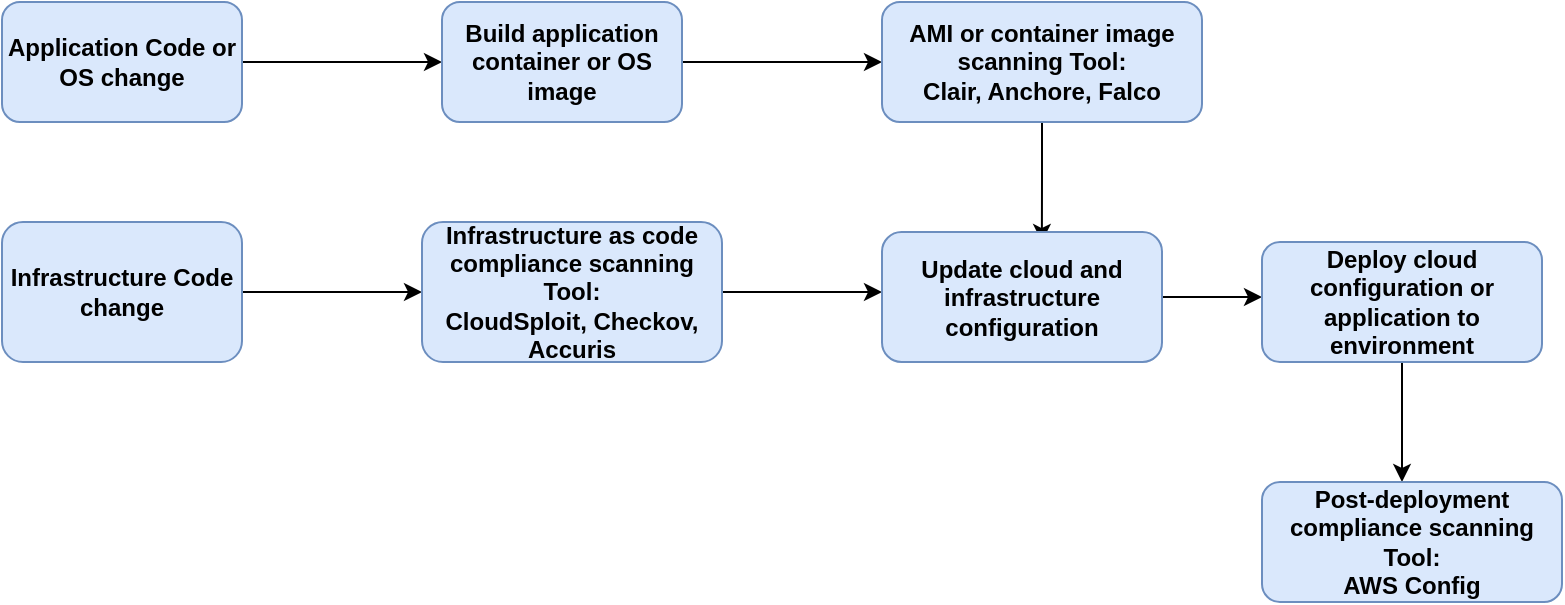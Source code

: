 <mxfile version="20.7.4" type="device"><diagram id="zEbN4-Rg4vTHX_CmsOqr" name="Page-1"><mxGraphModel dx="1036" dy="606" grid="0" gridSize="10" guides="1" tooltips="1" connect="1" arrows="1" fold="1" page="1" pageScale="1" pageWidth="1169" pageHeight="827" math="0" shadow="0"><root><mxCell id="0"/><mxCell id="1" parent="0"/><mxCell id="VbPPSouEJCJ-Ig3UyvVl-9" value="" style="edgeStyle=orthogonalEdgeStyle;rounded=0;orthogonalLoop=1;jettySize=auto;html=1;" edge="1" parent="1" source="VbPPSouEJCJ-Ig3UyvVl-1" target="VbPPSouEJCJ-Ig3UyvVl-3"><mxGeometry relative="1" as="geometry"/></mxCell><mxCell id="VbPPSouEJCJ-Ig3UyvVl-1" value="&lt;b&gt;Application Code or OS change&lt;/b&gt;" style="rounded=1;whiteSpace=wrap;html=1;fillColor=#dae8fc;strokeColor=#6c8ebf;" vertex="1" parent="1"><mxGeometry x="120" y="120" width="120" height="60" as="geometry"/></mxCell><mxCell id="VbPPSouEJCJ-Ig3UyvVl-15" value="" style="edgeStyle=orthogonalEdgeStyle;rounded=0;orthogonalLoop=1;jettySize=auto;html=1;" edge="1" parent="1" source="VbPPSouEJCJ-Ig3UyvVl-2" target="VbPPSouEJCJ-Ig3UyvVl-4"><mxGeometry relative="1" as="geometry"/></mxCell><mxCell id="VbPPSouEJCJ-Ig3UyvVl-2" value="&lt;b&gt;Infrastructure Code change&lt;/b&gt;" style="rounded=1;whiteSpace=wrap;html=1;fillColor=#dae8fc;strokeColor=#6c8ebf;" vertex="1" parent="1"><mxGeometry x="120" y="230" width="120" height="70" as="geometry"/></mxCell><mxCell id="VbPPSouEJCJ-Ig3UyvVl-11" value="" style="edgeStyle=orthogonalEdgeStyle;rounded=0;orthogonalLoop=1;jettySize=auto;html=1;" edge="1" parent="1" source="VbPPSouEJCJ-Ig3UyvVl-3" target="VbPPSouEJCJ-Ig3UyvVl-5"><mxGeometry relative="1" as="geometry"/></mxCell><mxCell id="VbPPSouEJCJ-Ig3UyvVl-3" value="&lt;b&gt;Build application container or OS image&lt;/b&gt;" style="rounded=1;whiteSpace=wrap;html=1;fillColor=#dae8fc;strokeColor=#6c8ebf;" vertex="1" parent="1"><mxGeometry x="340" y="120" width="120" height="60" as="geometry"/></mxCell><mxCell id="VbPPSouEJCJ-Ig3UyvVl-18" style="edgeStyle=orthogonalEdgeStyle;rounded=0;orthogonalLoop=1;jettySize=auto;html=1;" edge="1" parent="1" source="VbPPSouEJCJ-Ig3UyvVl-4"><mxGeometry relative="1" as="geometry"><mxPoint x="560" y="265" as="targetPoint"/></mxGeometry></mxCell><mxCell id="VbPPSouEJCJ-Ig3UyvVl-4" value="&lt;b&gt;Infrastructure as code compliance scanning Tool:&lt;/b&gt;&lt;br&gt;&lt;b&gt;CloudSploit, Checkov, Accuris&lt;/b&gt;" style="rounded=1;whiteSpace=wrap;html=1;fillColor=#dae8fc;strokeColor=#6c8ebf;" vertex="1" parent="1"><mxGeometry x="330" y="230" width="150" height="70" as="geometry"/></mxCell><mxCell id="VbPPSouEJCJ-Ig3UyvVl-19" style="edgeStyle=orthogonalEdgeStyle;rounded=0;orthogonalLoop=1;jettySize=auto;html=1;entryX=0.571;entryY=0.077;entryDx=0;entryDy=0;entryPerimeter=0;" edge="1" parent="1" source="VbPPSouEJCJ-Ig3UyvVl-5" target="VbPPSouEJCJ-Ig3UyvVl-6"><mxGeometry relative="1" as="geometry"/></mxCell><mxCell id="VbPPSouEJCJ-Ig3UyvVl-5" value="&lt;b&gt;AMI or container image scanning Tool:&lt;br&gt;Clair, Anchore, Falco&lt;br&gt;&lt;/b&gt;" style="rounded=1;whiteSpace=wrap;html=1;fillColor=#dae8fc;strokeColor=#6c8ebf;" vertex="1" parent="1"><mxGeometry x="560" y="120" width="160" height="60" as="geometry"/></mxCell><mxCell id="VbPPSouEJCJ-Ig3UyvVl-20" style="edgeStyle=orthogonalEdgeStyle;rounded=0;orthogonalLoop=1;jettySize=auto;html=1;" edge="1" parent="1" source="VbPPSouEJCJ-Ig3UyvVl-6"><mxGeometry relative="1" as="geometry"><mxPoint x="750" y="267.5" as="targetPoint"/></mxGeometry></mxCell><mxCell id="VbPPSouEJCJ-Ig3UyvVl-6" value="&lt;b&gt;Update cloud and infrastructure configuration&lt;br&gt;&lt;/b&gt;" style="rounded=1;whiteSpace=wrap;html=1;fillColor=#dae8fc;strokeColor=#6c8ebf;" vertex="1" parent="1"><mxGeometry x="560" y="235" width="140" height="65" as="geometry"/></mxCell><mxCell id="VbPPSouEJCJ-Ig3UyvVl-21" style="edgeStyle=orthogonalEdgeStyle;rounded=0;orthogonalLoop=1;jettySize=auto;html=1;" edge="1" parent="1" source="VbPPSouEJCJ-Ig3UyvVl-7"><mxGeometry relative="1" as="geometry"><mxPoint x="820" y="360" as="targetPoint"/></mxGeometry></mxCell><mxCell id="VbPPSouEJCJ-Ig3UyvVl-7" value="&lt;b&gt;Deploy cloud configuration or application to environment&lt;br&gt;&lt;/b&gt;" style="rounded=1;whiteSpace=wrap;html=1;fillColor=#dae8fc;strokeColor=#6c8ebf;" vertex="1" parent="1"><mxGeometry x="750" y="240" width="140" height="60" as="geometry"/></mxCell><mxCell id="VbPPSouEJCJ-Ig3UyvVl-8" value="&lt;b&gt;Post-deployment compliance scanning Tool:&lt;br&gt;AWS Config&lt;br&gt;&lt;/b&gt;" style="rounded=1;whiteSpace=wrap;html=1;fillColor=#dae8fc;strokeColor=#6c8ebf;" vertex="1" parent="1"><mxGeometry x="750" y="360" width="150" height="60" as="geometry"/></mxCell></root></mxGraphModel></diagram></mxfile>